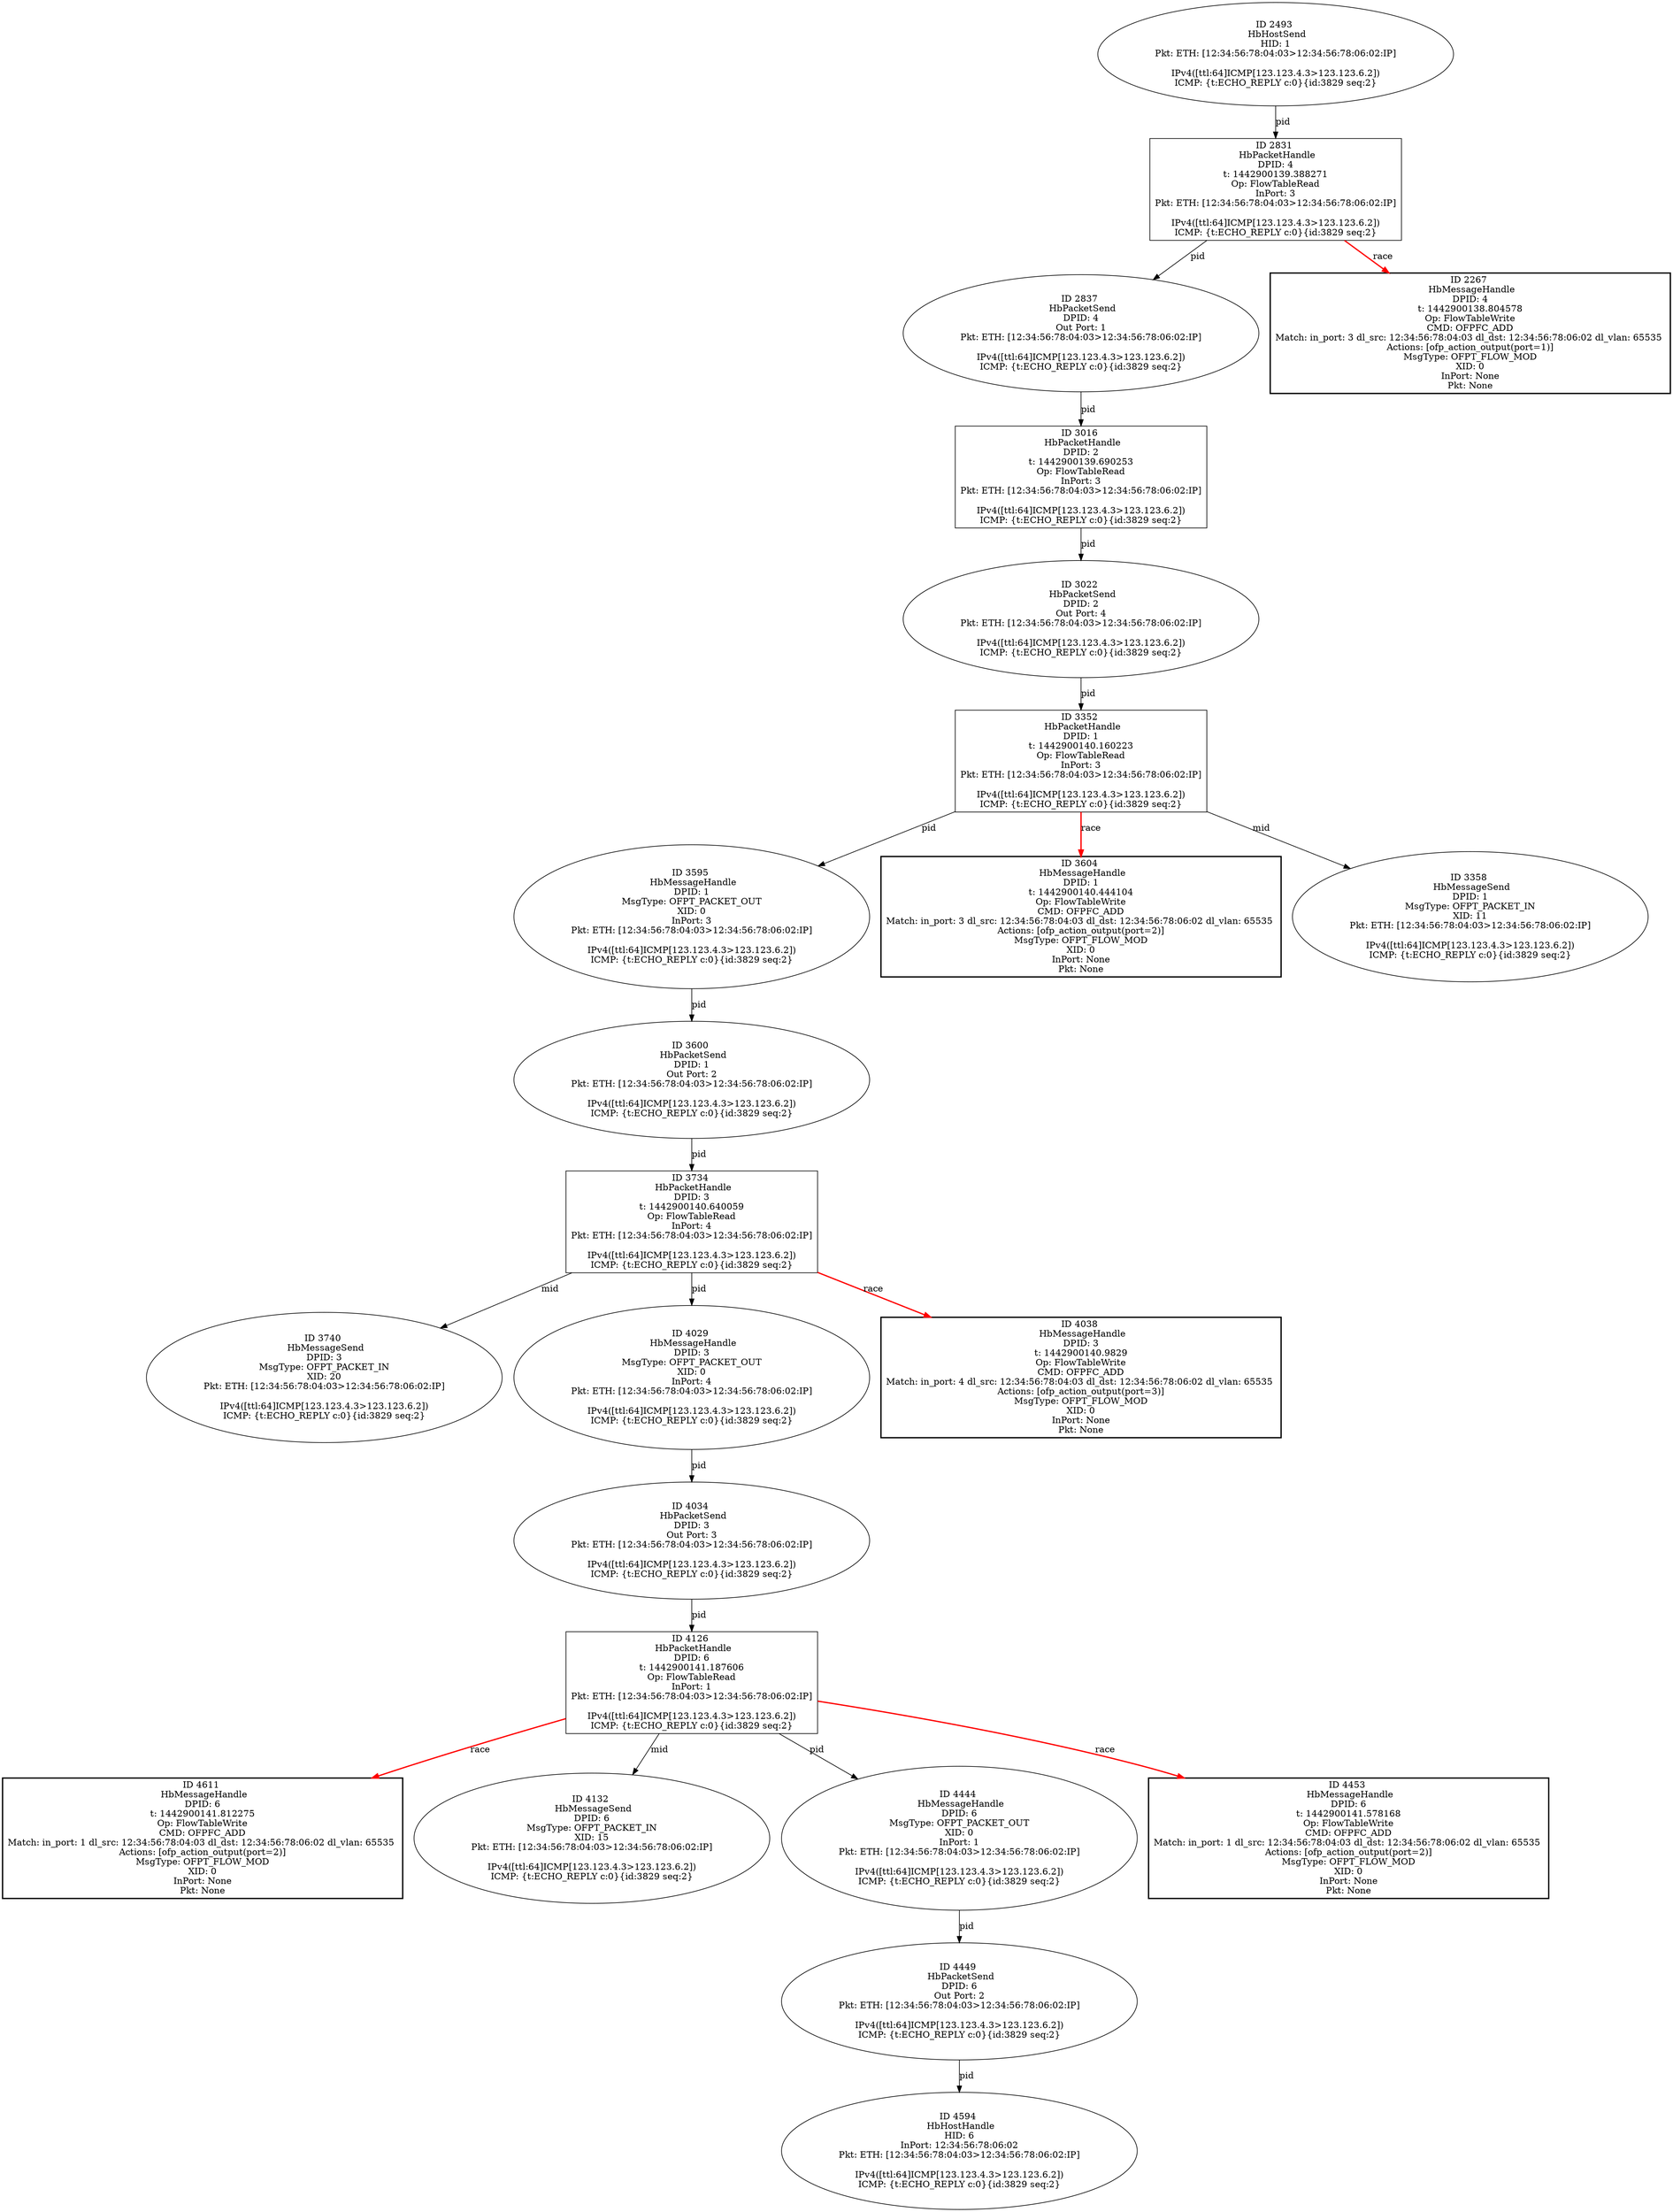 strict digraph G {
4611 [shape=box, style=bold, event=<hb_events.HbMessageHandle object at 0x108981410>, label="ID 4611 
 HbMessageHandle
DPID: 6
t: 1442900141.812275
Op: FlowTableWrite
CMD: OFPFC_ADD
Match: in_port: 1 dl_src: 12:34:56:78:04:03 dl_dst: 12:34:56:78:06:02 dl_vlan: 65535 
Actions: [ofp_action_output(port=2)]
MsgType: OFPT_FLOW_MOD
XID: 0
InPort: None
Pkt: None"];
3595 [shape=oval, event=<hb_events.HbMessageHandle object at 0x1084536d0>, label="ID 3595 
 HbMessageHandle
DPID: 1
MsgType: OFPT_PACKET_OUT
XID: 0
InPort: 3
Pkt: ETH: [12:34:56:78:04:03>12:34:56:78:06:02:IP]

IPv4([ttl:64]ICMP[123.123.4.3>123.123.6.2])
ICMP: {t:ECHO_REPLY c:0}{id:3829 seq:2}"];
2831 [shape=box, event=<hb_events.HbPacketHandle object at 0x107f60050>, label="ID 2831 
 HbPacketHandle
DPID: 4
t: 1442900139.388271
Op: FlowTableRead
InPort: 3
Pkt: ETH: [12:34:56:78:04:03>12:34:56:78:06:02:IP]

IPv4([ttl:64]ICMP[123.123.4.3>123.123.6.2])
ICMP: {t:ECHO_REPLY c:0}{id:3829 seq:2}"];
3600 [shape=oval, event=<hb_events.HbPacketSend object at 0x108453e10>, label="ID 3600 
 HbPacketSend
DPID: 1
Out Port: 2
Pkt: ETH: [12:34:56:78:04:03>12:34:56:78:06:02:IP]

IPv4([ttl:64]ICMP[123.123.4.3>123.123.6.2])
ICMP: {t:ECHO_REPLY c:0}{id:3829 seq:2}"];
3604 [shape=box, style=bold, event=<hb_events.HbMessageHandle object at 0x10846b190>, label="ID 3604 
 HbMessageHandle
DPID: 1
t: 1442900140.444104
Op: FlowTableWrite
CMD: OFPFC_ADD
Match: in_port: 3 dl_src: 12:34:56:78:04:03 dl_dst: 12:34:56:78:06:02 dl_vlan: 65535 
Actions: [ofp_action_output(port=2)]
MsgType: OFPT_FLOW_MOD
XID: 0
InPort: None
Pkt: None"];
2837 [shape=oval, event=<hb_events.HbPacketSend object at 0x107f66410>, label="ID 2837 
 HbPacketSend
DPID: 4
Out Port: 1
Pkt: ETH: [12:34:56:78:04:03>12:34:56:78:06:02:IP]

IPv4([ttl:64]ICMP[123.123.4.3>123.123.6.2])
ICMP: {t:ECHO_REPLY c:0}{id:3829 seq:2}"];
3734 [shape=box, event=<hb_events.HbPacketHandle object at 0x1084e1d10>, label="ID 3734 
 HbPacketHandle
DPID: 3
t: 1442900140.640059
Op: FlowTableRead
InPort: 4
Pkt: ETH: [12:34:56:78:04:03>12:34:56:78:06:02:IP]

IPv4([ttl:64]ICMP[123.123.4.3>123.123.6.2])
ICMP: {t:ECHO_REPLY c:0}{id:3829 seq:2}"];
3352 [shape=box, event=<hb_events.HbPacketHandle object at 0x108342f10>, label="ID 3352 
 HbPacketHandle
DPID: 1
t: 1442900140.160223
Op: FlowTableRead
InPort: 3
Pkt: ETH: [12:34:56:78:04:03>12:34:56:78:06:02:IP]

IPv4([ttl:64]ICMP[123.123.4.3>123.123.6.2])
ICMP: {t:ECHO_REPLY c:0}{id:3829 seq:2}"];
3740 [shape=oval, event=<hb_events.HbMessageSend object at 0x1084e73d0>, label="ID 3740 
 HbMessageSend
DPID: 3
MsgType: OFPT_PACKET_IN
XID: 20
Pkt: ETH: [12:34:56:78:04:03>12:34:56:78:06:02:IP]

IPv4([ttl:64]ICMP[123.123.4.3>123.123.6.2])
ICMP: {t:ECHO_REPLY c:0}{id:3829 seq:2}"];
3358 [shape=oval, event=<hb_events.HbMessageSend object at 0x10834fb50>, label="ID 3358 
 HbMessageSend
DPID: 1
MsgType: OFPT_PACKET_IN
XID: 11
Pkt: ETH: [12:34:56:78:04:03>12:34:56:78:06:02:IP]

IPv4([ttl:64]ICMP[123.123.4.3>123.123.6.2])
ICMP: {t:ECHO_REPLY c:0}{id:3829 seq:2}"];
4132 [shape=oval, event=<hb_events.HbMessageSend object at 0x1086e1710>, label="ID 4132 
 HbMessageSend
DPID: 6
MsgType: OFPT_PACKET_IN
XID: 15
Pkt: ETH: [12:34:56:78:04:03>12:34:56:78:06:02:IP]

IPv4([ttl:64]ICMP[123.123.4.3>123.123.6.2])
ICMP: {t:ECHO_REPLY c:0}{id:3829 seq:2}"];
4126 [shape=box, event=<hb_events.HbPacketHandle object at 0x108665550>, label="ID 4126 
 HbPacketHandle
DPID: 6
t: 1442900141.187606
Op: FlowTableRead
InPort: 1
Pkt: ETH: [12:34:56:78:04:03>12:34:56:78:06:02:IP]

IPv4([ttl:64]ICMP[123.123.4.3>123.123.6.2])
ICMP: {t:ECHO_REPLY c:0}{id:3829 seq:2}"];
4029 [shape=oval, event=<hb_events.HbMessageHandle object at 0x1086506d0>, label="ID 4029 
 HbMessageHandle
DPID: 3
MsgType: OFPT_PACKET_OUT
XID: 0
InPort: 4
Pkt: ETH: [12:34:56:78:04:03>12:34:56:78:06:02:IP]

IPv4([ttl:64]ICMP[123.123.4.3>123.123.6.2])
ICMP: {t:ECHO_REPLY c:0}{id:3829 seq:2}"];
4034 [shape=oval, event=<hb_events.HbPacketSend object at 0x10865d510>, label="ID 4034 
 HbPacketSend
DPID: 3
Out Port: 3
Pkt: ETH: [12:34:56:78:04:03>12:34:56:78:06:02:IP]

IPv4([ttl:64]ICMP[123.123.4.3>123.123.6.2])
ICMP: {t:ECHO_REPLY c:0}{id:3829 seq:2}"];
4038 [shape=box, style=bold, event=<hb_events.HbMessageHandle object at 0x10865d8d0>, label="ID 4038 
 HbMessageHandle
DPID: 3
t: 1442900140.9829
Op: FlowTableWrite
CMD: OFPFC_ADD
Match: in_port: 4 dl_src: 12:34:56:78:04:03 dl_dst: 12:34:56:78:06:02 dl_vlan: 65535 
Actions: [ofp_action_output(port=3)]
MsgType: OFPT_FLOW_MOD
XID: 0
InPort: None
Pkt: None"];
3016 [shape=box, event=<hb_events.HbPacketHandle object at 0x1081628d0>, label="ID 3016 
 HbPacketHandle
DPID: 2
t: 1442900139.690253
Op: FlowTableRead
InPort: 3
Pkt: ETH: [12:34:56:78:04:03>12:34:56:78:06:02:IP]

IPv4([ttl:64]ICMP[123.123.4.3>123.123.6.2])
ICMP: {t:ECHO_REPLY c:0}{id:3829 seq:2}"];
3022 [shape=oval, event=<hb_events.HbPacketSend object at 0x108162c10>, label="ID 3022 
 HbPacketSend
DPID: 2
Out Port: 4
Pkt: ETH: [12:34:56:78:04:03>12:34:56:78:06:02:IP]

IPv4([ttl:64]ICMP[123.123.4.3>123.123.6.2])
ICMP: {t:ECHO_REPLY c:0}{id:3829 seq:2}"];
2267 [shape=box, style=bold, event=<hb_events.HbMessageHandle object at 0x107c994d0>, label="ID 2267 
 HbMessageHandle
DPID: 4
t: 1442900138.804578
Op: FlowTableWrite
CMD: OFPFC_ADD
Match: in_port: 3 dl_src: 12:34:56:78:04:03 dl_dst: 12:34:56:78:06:02 dl_vlan: 65535 
Actions: [ofp_action_output(port=1)]
MsgType: OFPT_FLOW_MOD
XID: 0
InPort: None
Pkt: None"];
4444 [shape=oval, event=<hb_events.HbMessageHandle object at 0x1088bebd0>, label="ID 4444 
 HbMessageHandle
DPID: 6
MsgType: OFPT_PACKET_OUT
XID: 0
InPort: 1
Pkt: ETH: [12:34:56:78:04:03>12:34:56:78:06:02:IP]

IPv4([ttl:64]ICMP[123.123.4.3>123.123.6.2])
ICMP: {t:ECHO_REPLY c:0}{id:3829 seq:2}"];
4449 [shape=oval, event=<hb_events.HbPacketSend object at 0x10889ddd0>, label="ID 4449 
 HbPacketSend
DPID: 6
Out Port: 2
Pkt: ETH: [12:34:56:78:04:03>12:34:56:78:06:02:IP]

IPv4([ttl:64]ICMP[123.123.4.3>123.123.6.2])
ICMP: {t:ECHO_REPLY c:0}{id:3829 seq:2}"];
4453 [shape=box, style=bold, event=<hb_events.HbMessageHandle object at 0x1088a4050>, label="ID 4453 
 HbMessageHandle
DPID: 6
t: 1442900141.578168
Op: FlowTableWrite
CMD: OFPFC_ADD
Match: in_port: 1 dl_src: 12:34:56:78:04:03 dl_dst: 12:34:56:78:06:02 dl_vlan: 65535 
Actions: [ofp_action_output(port=2)]
MsgType: OFPT_FLOW_MOD
XID: 0
InPort: None
Pkt: None"];
2493 [shape=oval, event=<hb_events.HbHostSend object at 0x107d16510>, label="ID 2493 
 HbHostSend
HID: 1
Pkt: ETH: [12:34:56:78:04:03>12:34:56:78:06:02:IP]

IPv4([ttl:64]ICMP[123.123.4.3>123.123.6.2])
ICMP: {t:ECHO_REPLY c:0}{id:3829 seq:2}"];
4594 [shape=oval, event=<hb_events.HbHostHandle object at 0x10894aa50>, label="ID 4594 
 HbHostHandle
HID: 6
InPort: 12:34:56:78:06:02
Pkt: ETH: [12:34:56:78:04:03>12:34:56:78:06:02:IP]

IPv4([ttl:64]ICMP[123.123.4.3>123.123.6.2])
ICMP: {t:ECHO_REPLY c:0}{id:3829 seq:2}"];
3595 -> 3600  [rel=pid, label=pid];
2831 -> 2267  [harmful=True, color=red, style=bold, rel=race, label=race];
2831 -> 2837  [rel=pid, label=pid];
3600 -> 3734  [rel=pid, label=pid];
2837 -> 3016  [rel=pid, label=pid];
3734 -> 3740  [rel=mid, label=mid];
3734 -> 4029  [rel=pid, label=pid];
3734 -> 4038  [harmful=True, color=red, style=bold, rel=race, label=race];
3352 -> 3595  [rel=pid, label=pid];
3352 -> 3604  [harmful=True, color=red, style=bold, rel=race, label=race];
3352 -> 3358  [rel=mid, label=mid];
4126 -> 4444  [rel=pid, label=pid];
4126 -> 4611  [harmful=True, color=red, style=bold, rel=race, label=race];
4126 -> 4132  [rel=mid, label=mid];
4126 -> 4453  [harmful=True, color=red, style=bold, rel=race, label=race];
2493 -> 2831  [rel=pid, label=pid];
4034 -> 4126  [rel=pid, label=pid];
3016 -> 3022  [rel=pid, label=pid];
3022 -> 3352  [rel=pid, label=pid];
4444 -> 4449  [rel=pid, label=pid];
4449 -> 4594  [rel=pid, label=pid];
4029 -> 4034  [rel=pid, label=pid];
}

